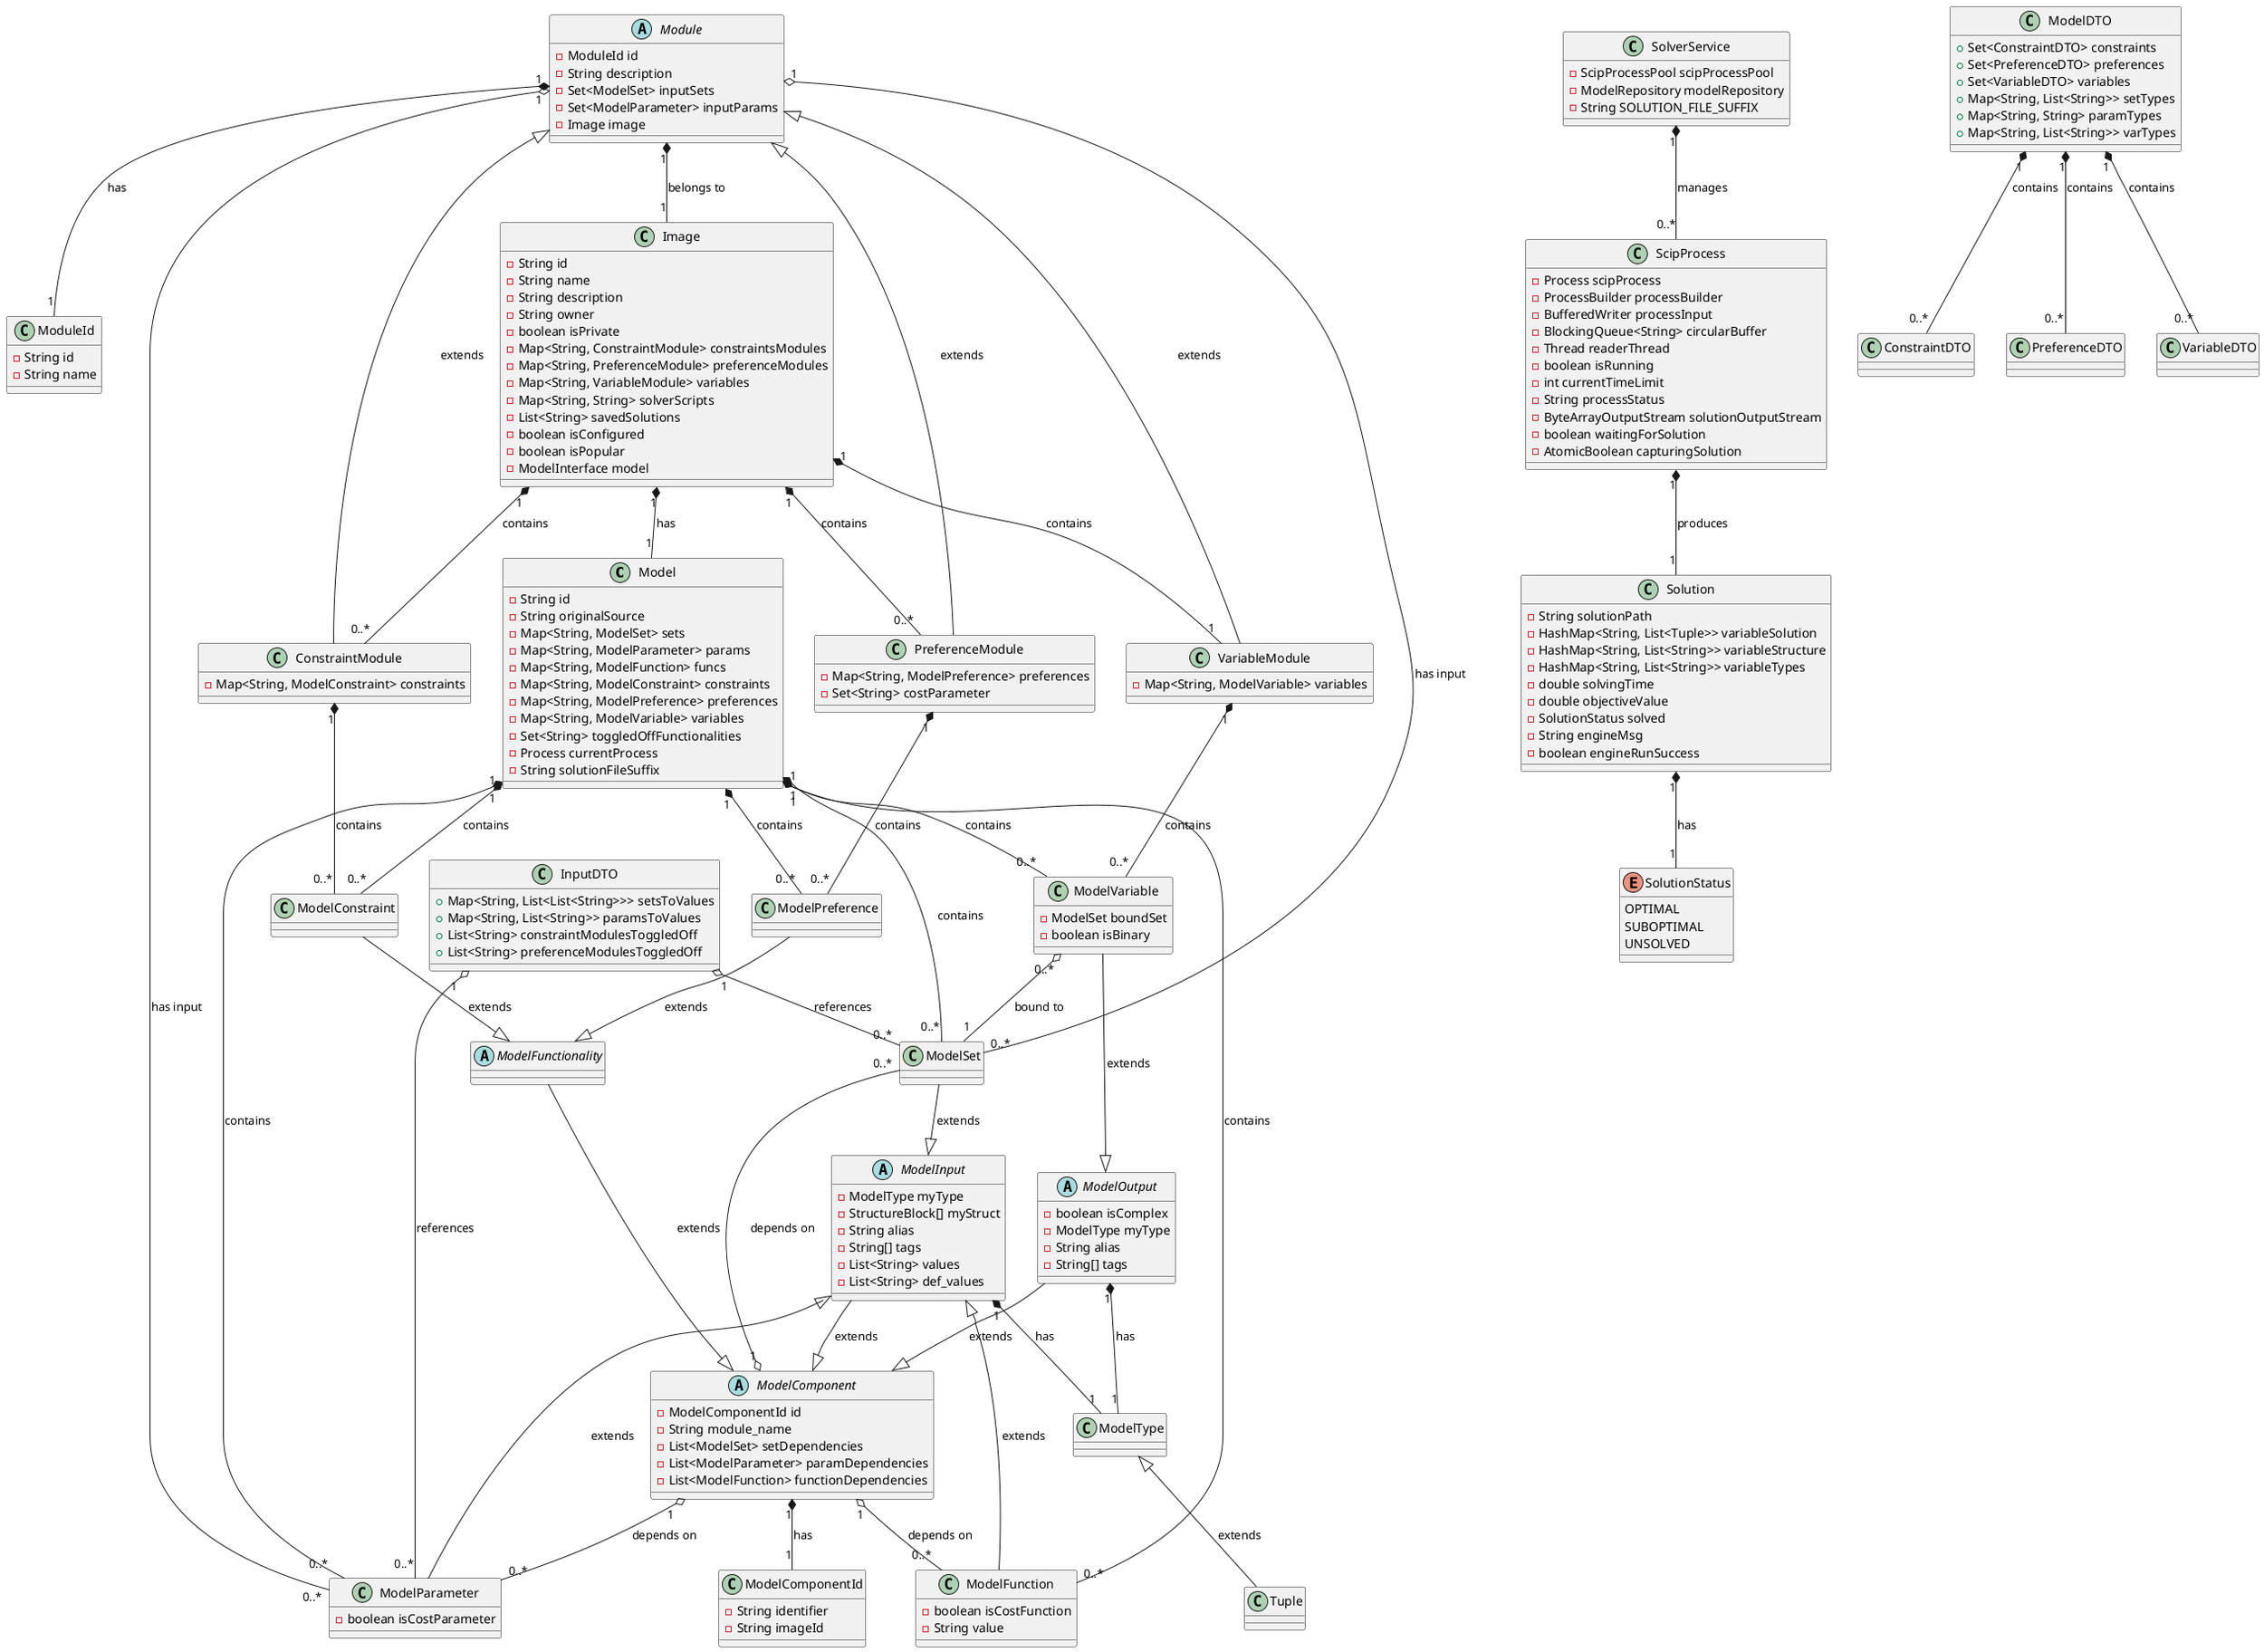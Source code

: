 @startuml Plan-A Application Class Diagram

' Core Model Classes
class Model {
  -String id
  -String originalSource
  -Map<String, ModelSet> sets
  -Map<String, ModelParameter> params
  -Map<String, ModelFunction> funcs
  -Map<String, ModelConstraint> constraints
  -Map<String, ModelPreference> preferences
  -Map<String, ModelVariable> variables
  -Set<String> toggledOffFunctionalities
  -Process currentProcess
  -String solutionFileSuffix
}

' Identifier Classes
class ModelComponentId {
  -String identifier
  -String imageId
}

class ModuleId {
  -String id
  -String name
}

' Base Classes
abstract class ModelComponent {
  -ModelComponentId id
  -String module_name
  -List<ModelSet> setDependencies
  -List<ModelParameter> paramDependencies
  -List<ModelFunction> functionDependencies
}

abstract class ModelInput {
  -ModelType myType
  -StructureBlock[] myStruct
  -String alias
  -String[] tags
  -List<String> values
  -List<String> def_values
}

abstract class ModelOutput {
  -boolean isComplex
  -ModelType myType
  -String alias
  -String[] tags
}

abstract class ModelFunctionality {
}

' Concrete Model Components
class ModelSet {
}

class ModelParameter {
  -boolean isCostParameter
}

class ModelVariable {
  -ModelSet boundSet
  -boolean isBinary
}

class ModelConstraint {
}

class ModelPreference {
}

class ModelFunction {
  -boolean isCostFunction
  -String value
}

' Solution and Types
class Solution {
  -String solutionPath
  -HashMap<String, List<Tuple>> variableSolution
  -HashMap<String, List<String>> variableStructure
  -HashMap<String, List<String>> variableTypes
  -double solvingTime
  -double objectiveValue
  -SolutionStatus solved
  -String engineMsg
  -boolean engineRunSuccess
}

class ModelType {
}

class Tuple {
}

' Image and Module Classes
class Image {
  -String id
  -String name
  -String description
  -String owner
  -boolean isPrivate
  -Map<String, ConstraintModule> constraintsModules
  -Map<String, PreferenceModule> preferenceModules
  -Map<String, VariableModule> variables
  -Map<String, String> solverScripts
  -List<String> savedSolutions
  -boolean isConfigured
  -boolean isPopular
  -ModelInterface model
}

abstract class Module {
  -ModuleId id
  -String description
  -Set<ModelSet> inputSets
  -Set<ModelParameter> inputParams
  -Image image
}

class ConstraintModule {
  -Map<String, ModelConstraint> constraints
}

class PreferenceModule {
  -Map<String, ModelPreference> preferences
  -Set<String> costParameter
}

class VariableModule {
  -Map<String, ModelVariable> variables
}

' Solver Classes
class ScipProcess {
  -Process scipProcess
  -ProcessBuilder processBuilder
  -BufferedWriter processInput
  -BlockingQueue<String> circularBuffer
  -Thread readerThread
  -boolean isRunning
  -int currentTimeLimit
  -String processStatus
  -ByteArrayOutputStream solutionOutputStream
  -boolean waitingForSolution
  -AtomicBoolean capturingSolution
}

class SolverService {
  -ScipProcessPool scipProcessPool
  -ModelRepository modelRepository
  -String SOLUTION_FILE_SUFFIX
}

' DTO Classes
class ModelDTO {
  +Set<ConstraintDTO> constraints
  +Set<PreferenceDTO> preferences
  +Set<VariableDTO> variables
  +Map<String, List<String>> setTypes
  +Map<String, String> paramTypes
  +Map<String, List<String>> varTypes
}

class InputDTO {
  +Map<String, List<List<String>>> setsToValues
  +Map<String, List<String>> paramsToValues
  +List<String> constraintModulesToggledOff
  +List<String> preferenceModulesToggledOff
}

' Enums
enum SolutionStatus {
  OPTIMAL
  SUBOPTIMAL
  UNSOLVED
}

' Relationships with Cardinalities
Model "1" *-- "0..*" ModelSet : contains
Model "1" *-- "0..*" ModelParameter : contains
Model "1" *-- "0..*" ModelFunction : contains
Model "1" *-- "0..*" ModelConstraint : contains
Model "1" *-- "0..*" ModelPreference : contains
Model "1" *-- "0..*" ModelVariable : contains

ModelComponent "1" *-- "1" ModelComponentId : has
ModelComponent "1" o-- "0..*" ModelSet : depends on
ModelComponent "1" o-- "0..*" ModelParameter : depends on
ModelComponent "1" o-- "0..*" ModelFunction : depends on

ModelInput --|> ModelComponent : extends
ModelOutput --|> ModelComponent : extends
ModelFunctionality --|> ModelComponent : extends

ModelSet --|> ModelInput : extends
ModelParameter --|> ModelInput : extends
ModelFunction --|> ModelInput : extends
ModelVariable --|> ModelOutput : extends
ModelConstraint --|> ModelFunctionality : extends
ModelPreference --|> ModelFunctionality : extends

ModelInput "1" *-- "1" ModelType : has
ModelOutput "1" *-- "1" ModelType : has
ModelType <|-- Tuple : extends

Image "1" *-- "0..*" ConstraintModule : contains
Image "1" *-- "0..*" PreferenceModule : contains
Image "1" *-- "1" VariableModule : contains
Image "1" *-- "1" Model : has

Module "1" *-- "1" ModuleId : has
Module "1" *-- "1" Image : belongs to
Module "1" o-- "0..*" ModelSet : has input
Module "1" o-- "0..*" ModelParameter : has input

ConstraintModule --|> Module : extends
PreferenceModule --|> Module : extends
VariableModule --|> Module : extends

ConstraintModule "1" *-- "0..*" ModelConstraint : contains
PreferenceModule "1" *-- "0..*" ModelPreference : contains
VariableModule "1" *-- "0..*" ModelVariable : contains

ModelVariable "0..*" o-- "1" ModelSet : bound to

SolverService "1" *-- "0..*" ScipProcess : manages
ScipProcess "1" *-- "1" Solution : produces

ModelDTO "1" *-- "0..*" ConstraintDTO : contains
ModelDTO "1" *-- "0..*" PreferenceDTO : contains
ModelDTO "1" *-- "0..*" VariableDTO : contains
InputDTO "1" o-- "0..*" ModelSet : references
InputDTO "1" o-- "0..*" ModelParameter : references

Solution "1" *-- "1" SolutionStatus : has

@enduml 